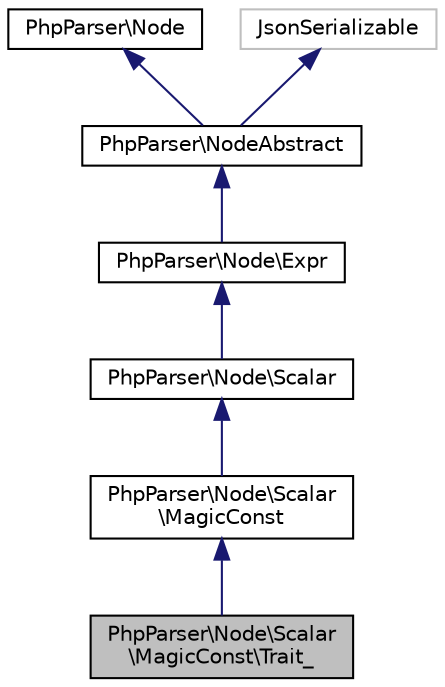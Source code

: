 digraph "PhpParser\Node\Scalar\MagicConst\Trait_"
{
  edge [fontname="Helvetica",fontsize="10",labelfontname="Helvetica",labelfontsize="10"];
  node [fontname="Helvetica",fontsize="10",shape=record];
  Node7 [label="PhpParser\\Node\\Scalar\l\\MagicConst\\Trait_",height=0.2,width=0.4,color="black", fillcolor="grey75", style="filled", fontcolor="black"];
  Node8 -> Node7 [dir="back",color="midnightblue",fontsize="10",style="solid",fontname="Helvetica"];
  Node8 [label="PhpParser\\Node\\Scalar\l\\MagicConst",height=0.2,width=0.4,color="black", fillcolor="white", style="filled",URL="$classPhpParser_1_1Node_1_1Scalar_1_1MagicConst.html"];
  Node9 -> Node8 [dir="back",color="midnightblue",fontsize="10",style="solid",fontname="Helvetica"];
  Node9 [label="PhpParser\\Node\\Scalar",height=0.2,width=0.4,color="black", fillcolor="white", style="filled",URL="$classPhpParser_1_1Node_1_1Scalar.html"];
  Node10 -> Node9 [dir="back",color="midnightblue",fontsize="10",style="solid",fontname="Helvetica"];
  Node10 [label="PhpParser\\Node\\Expr",height=0.2,width=0.4,color="black", fillcolor="white", style="filled",URL="$classPhpParser_1_1Node_1_1Expr.html"];
  Node11 -> Node10 [dir="back",color="midnightblue",fontsize="10",style="solid",fontname="Helvetica"];
  Node11 [label="PhpParser\\NodeAbstract",height=0.2,width=0.4,color="black", fillcolor="white", style="filled",URL="$classPhpParser_1_1NodeAbstract.html"];
  Node12 -> Node11 [dir="back",color="midnightblue",fontsize="10",style="solid",fontname="Helvetica"];
  Node12 [label="PhpParser\\Node",height=0.2,width=0.4,color="black", fillcolor="white", style="filled",URL="$interfacePhpParser_1_1Node.html"];
  Node13 -> Node11 [dir="back",color="midnightblue",fontsize="10",style="solid",fontname="Helvetica"];
  Node13 [label="JsonSerializable",height=0.2,width=0.4,color="grey75", fillcolor="white", style="filled"];
}
